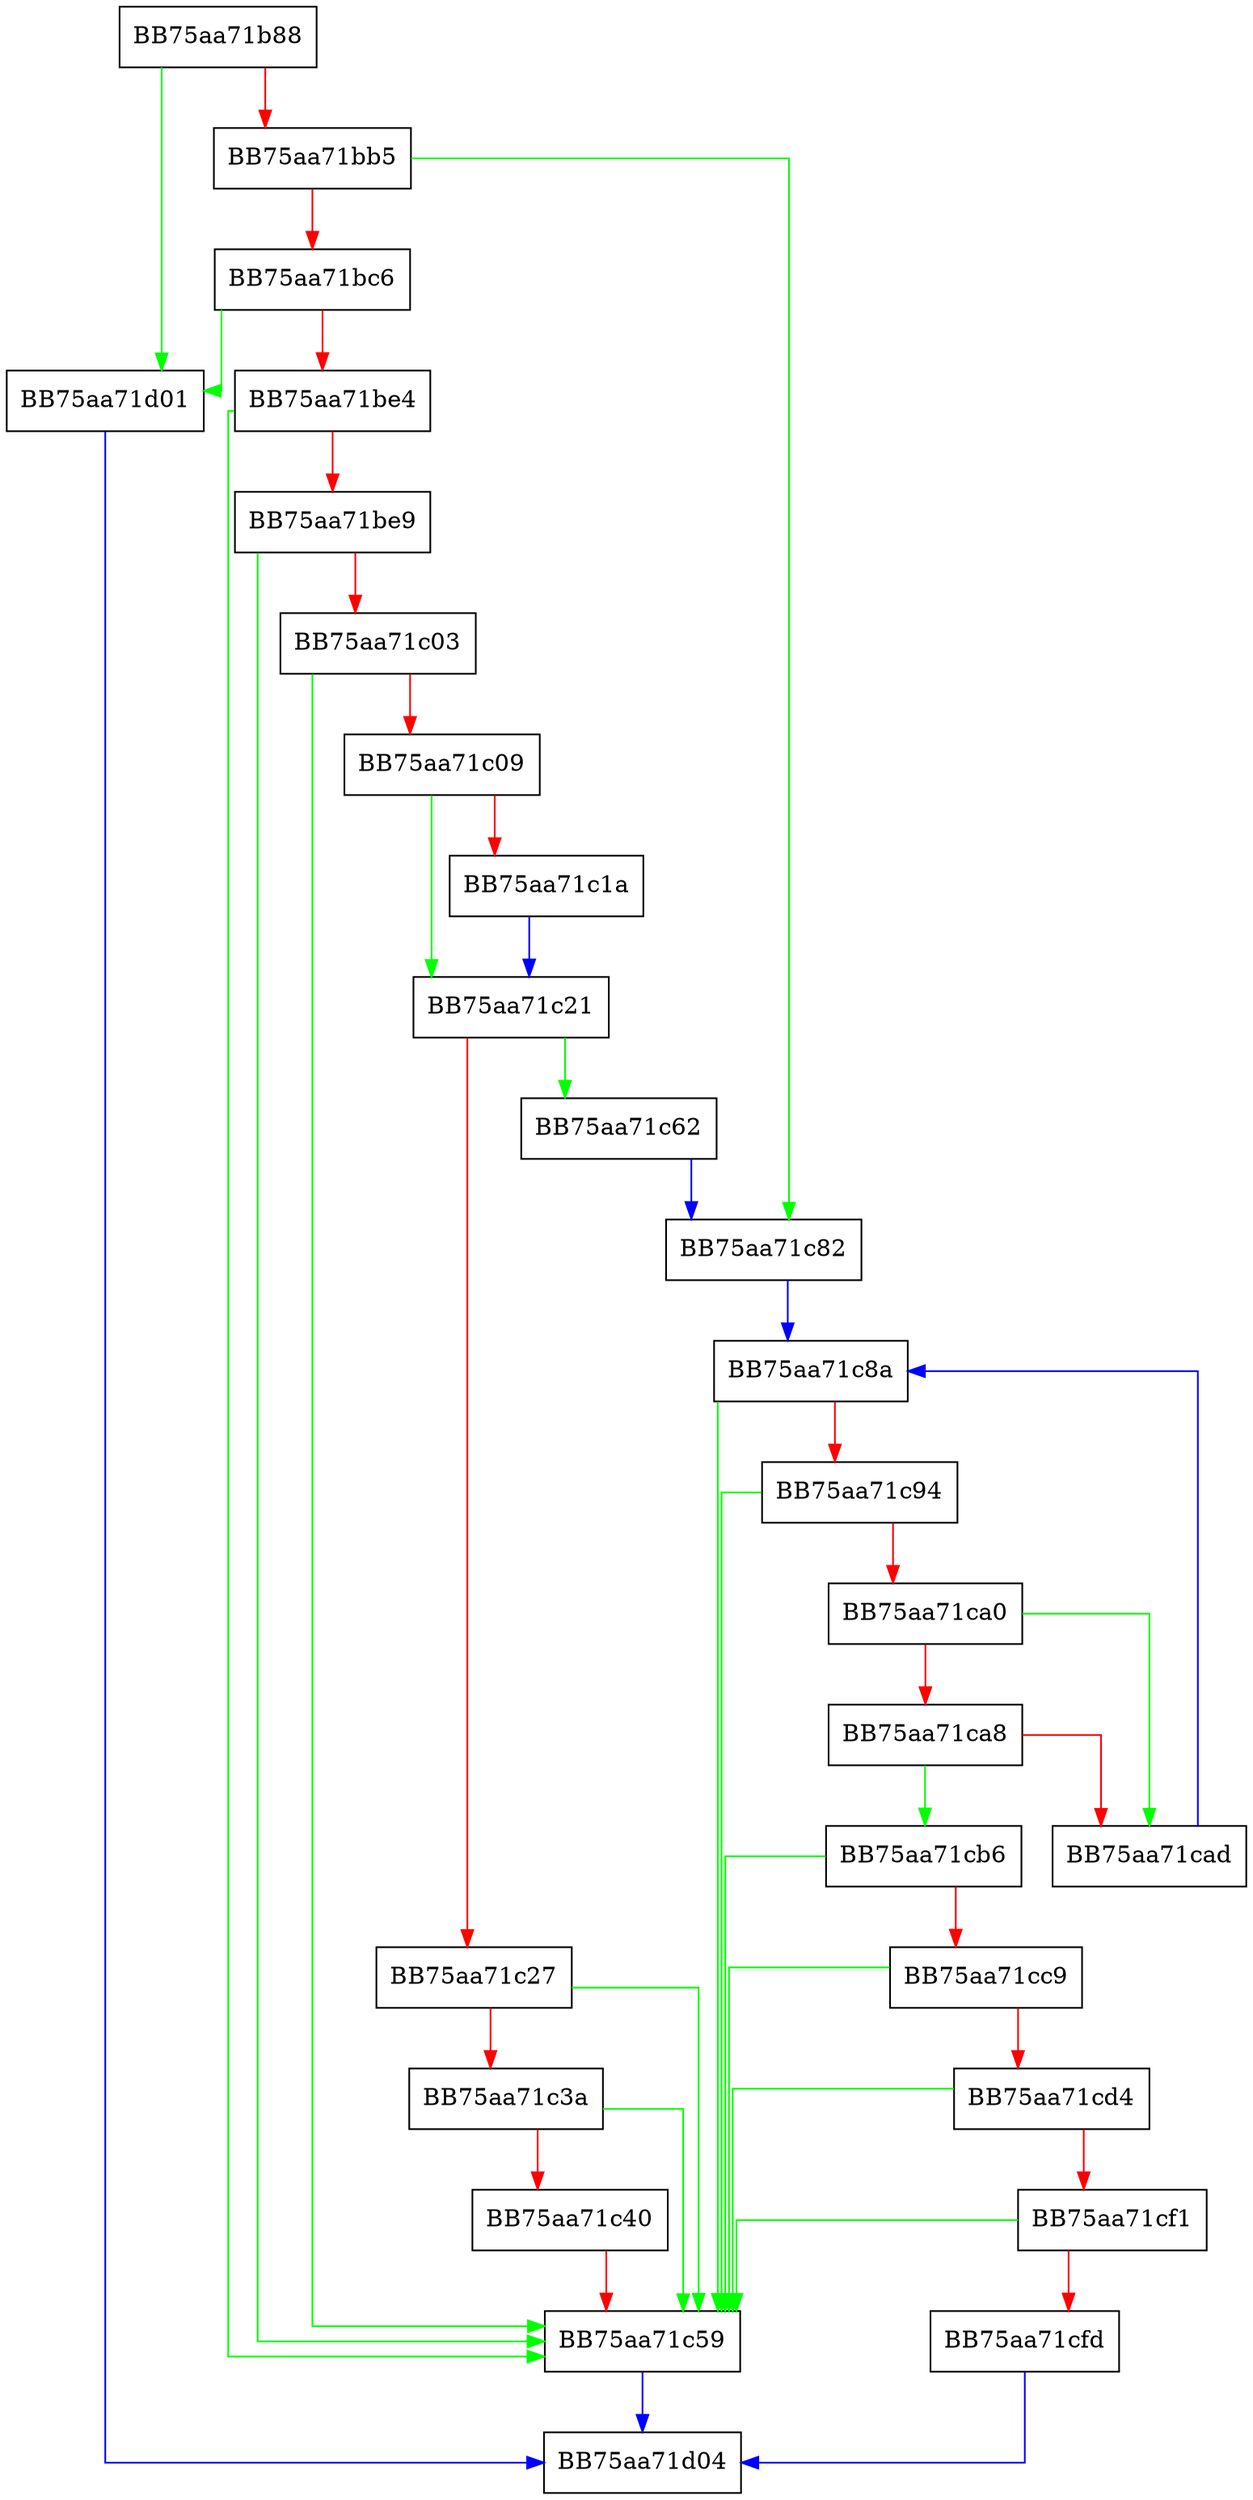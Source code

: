 digraph ConvertOffsetInFile {
  node [shape="box"];
  graph [splines=ortho];
  BB75aa71b88 -> BB75aa71d01 [color="green"];
  BB75aa71b88 -> BB75aa71bb5 [color="red"];
  BB75aa71bb5 -> BB75aa71c82 [color="green"];
  BB75aa71bb5 -> BB75aa71bc6 [color="red"];
  BB75aa71bc6 -> BB75aa71d01 [color="green"];
  BB75aa71bc6 -> BB75aa71be4 [color="red"];
  BB75aa71be4 -> BB75aa71c59 [color="green"];
  BB75aa71be4 -> BB75aa71be9 [color="red"];
  BB75aa71be9 -> BB75aa71c59 [color="green"];
  BB75aa71be9 -> BB75aa71c03 [color="red"];
  BB75aa71c03 -> BB75aa71c59 [color="green"];
  BB75aa71c03 -> BB75aa71c09 [color="red"];
  BB75aa71c09 -> BB75aa71c21 [color="green"];
  BB75aa71c09 -> BB75aa71c1a [color="red"];
  BB75aa71c1a -> BB75aa71c21 [color="blue"];
  BB75aa71c21 -> BB75aa71c62 [color="green"];
  BB75aa71c21 -> BB75aa71c27 [color="red"];
  BB75aa71c27 -> BB75aa71c59 [color="green"];
  BB75aa71c27 -> BB75aa71c3a [color="red"];
  BB75aa71c3a -> BB75aa71c59 [color="green"];
  BB75aa71c3a -> BB75aa71c40 [color="red"];
  BB75aa71c40 -> BB75aa71c59 [color="red"];
  BB75aa71c59 -> BB75aa71d04 [color="blue"];
  BB75aa71c62 -> BB75aa71c82 [color="blue"];
  BB75aa71c82 -> BB75aa71c8a [color="blue"];
  BB75aa71c8a -> BB75aa71c59 [color="green"];
  BB75aa71c8a -> BB75aa71c94 [color="red"];
  BB75aa71c94 -> BB75aa71c59 [color="green"];
  BB75aa71c94 -> BB75aa71ca0 [color="red"];
  BB75aa71ca0 -> BB75aa71cad [color="green"];
  BB75aa71ca0 -> BB75aa71ca8 [color="red"];
  BB75aa71ca8 -> BB75aa71cb6 [color="green"];
  BB75aa71ca8 -> BB75aa71cad [color="red"];
  BB75aa71cad -> BB75aa71c8a [color="blue"];
  BB75aa71cb6 -> BB75aa71c59 [color="green"];
  BB75aa71cb6 -> BB75aa71cc9 [color="red"];
  BB75aa71cc9 -> BB75aa71c59 [color="green"];
  BB75aa71cc9 -> BB75aa71cd4 [color="red"];
  BB75aa71cd4 -> BB75aa71c59 [color="green"];
  BB75aa71cd4 -> BB75aa71cf1 [color="red"];
  BB75aa71cf1 -> BB75aa71c59 [color="green"];
  BB75aa71cf1 -> BB75aa71cfd [color="red"];
  BB75aa71cfd -> BB75aa71d04 [color="blue"];
  BB75aa71d01 -> BB75aa71d04 [color="blue"];
}